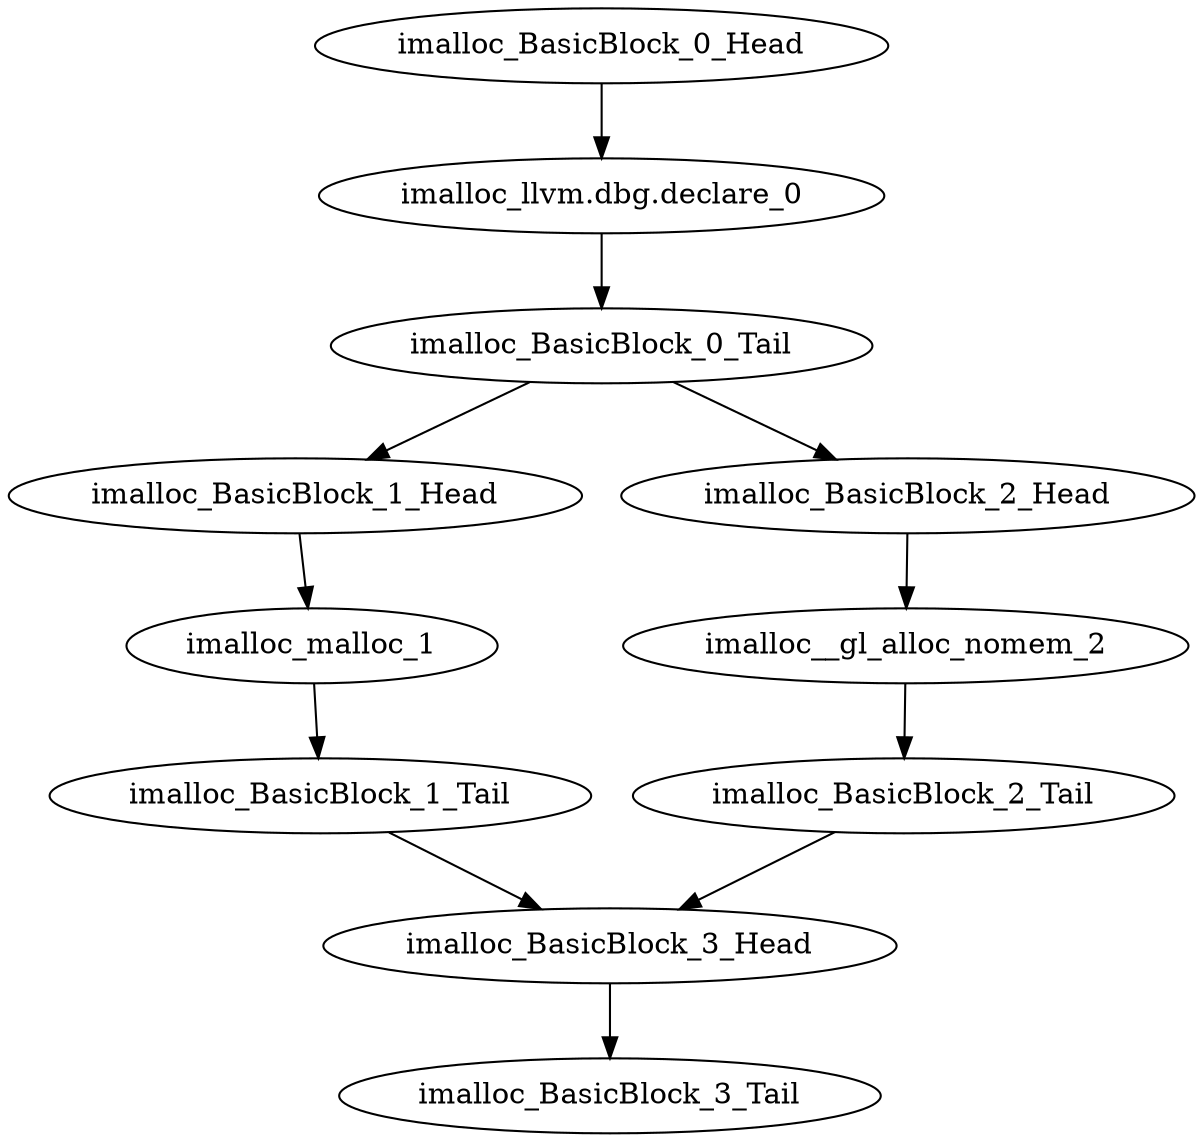 digraph G {
    "imalloc__gl_alloc_nomem_2" -> "imalloc_BasicBlock_2_Tail"
    "imalloc_BasicBlock_1_Tail" -> "imalloc_BasicBlock_3_Head"
    "imalloc_malloc_1" -> "imalloc_BasicBlock_1_Tail"
    "imalloc_BasicBlock_0_Tail" -> "imalloc_BasicBlock_1_Head"
    "imalloc_BasicBlock_0_Tail" -> "imalloc_BasicBlock_2_Head"
    "imalloc_BasicBlock_1_Head" -> "imalloc_malloc_1"
    "imalloc_BasicBlock_2_Tail" -> "imalloc_BasicBlock_3_Head"
    "imalloc_BasicBlock_0_Head" -> "imalloc_llvm.dbg.declare_0"
    "imalloc_llvm.dbg.declare_0" -> "imalloc_BasicBlock_0_Tail"
    "imalloc_BasicBlock_2_Head" -> "imalloc__gl_alloc_nomem_2"
    "imalloc_BasicBlock_3_Head" -> "imalloc_BasicBlock_3_Tail"
}
